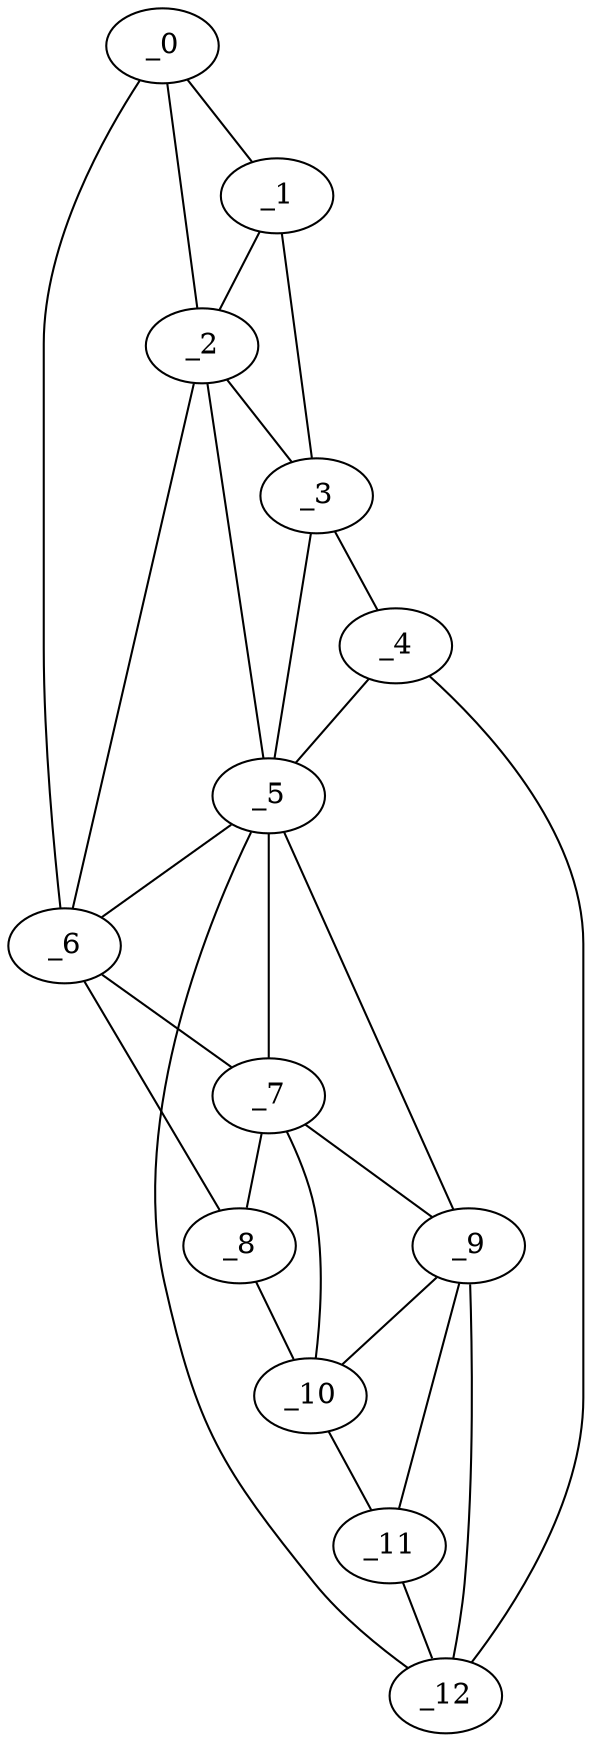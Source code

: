 graph "obj53__165.gxl" {
	_0	 [x=16,
		y=25];
	_1	 [x=19,
		y=50];
	_0 -- _1	 [valence=1];
	_2	 [x=23,
		y=53];
	_0 -- _2	 [valence=1];
	_6	 [x=52,
		y=24];
	_0 -- _6	 [valence=1];
	_1 -- _2	 [valence=2];
	_3	 [x=25,
		y=84];
	_1 -- _3	 [valence=1];
	_2 -- _3	 [valence=2];
	_5	 [x=38,
		y=86];
	_2 -- _5	 [valence=2];
	_2 -- _6	 [valence=2];
	_4	 [x=29,
		y=90];
	_3 -- _4	 [valence=1];
	_3 -- _5	 [valence=2];
	_4 -- _5	 [valence=2];
	_12	 [x=123,
		y=98];
	_4 -- _12	 [valence=1];
	_5 -- _6	 [valence=1];
	_7	 [x=106,
		y=37];
	_5 -- _7	 [valence=2];
	_9	 [x=111,
		y=86];
	_5 -- _9	 [valence=2];
	_5 -- _12	 [valence=2];
	_6 -- _7	 [valence=2];
	_8	 [x=108,
		y=25];
	_6 -- _8	 [valence=1];
	_7 -- _8	 [valence=2];
	_7 -- _9	 [valence=1];
	_10	 [x=115,
		y=52];
	_7 -- _10	 [valence=2];
	_8 -- _10	 [valence=1];
	_9 -- _10	 [valence=2];
	_11	 [x=121,
		y=83];
	_9 -- _11	 [valence=2];
	_9 -- _12	 [valence=2];
	_10 -- _11	 [valence=1];
	_11 -- _12	 [valence=1];
}
